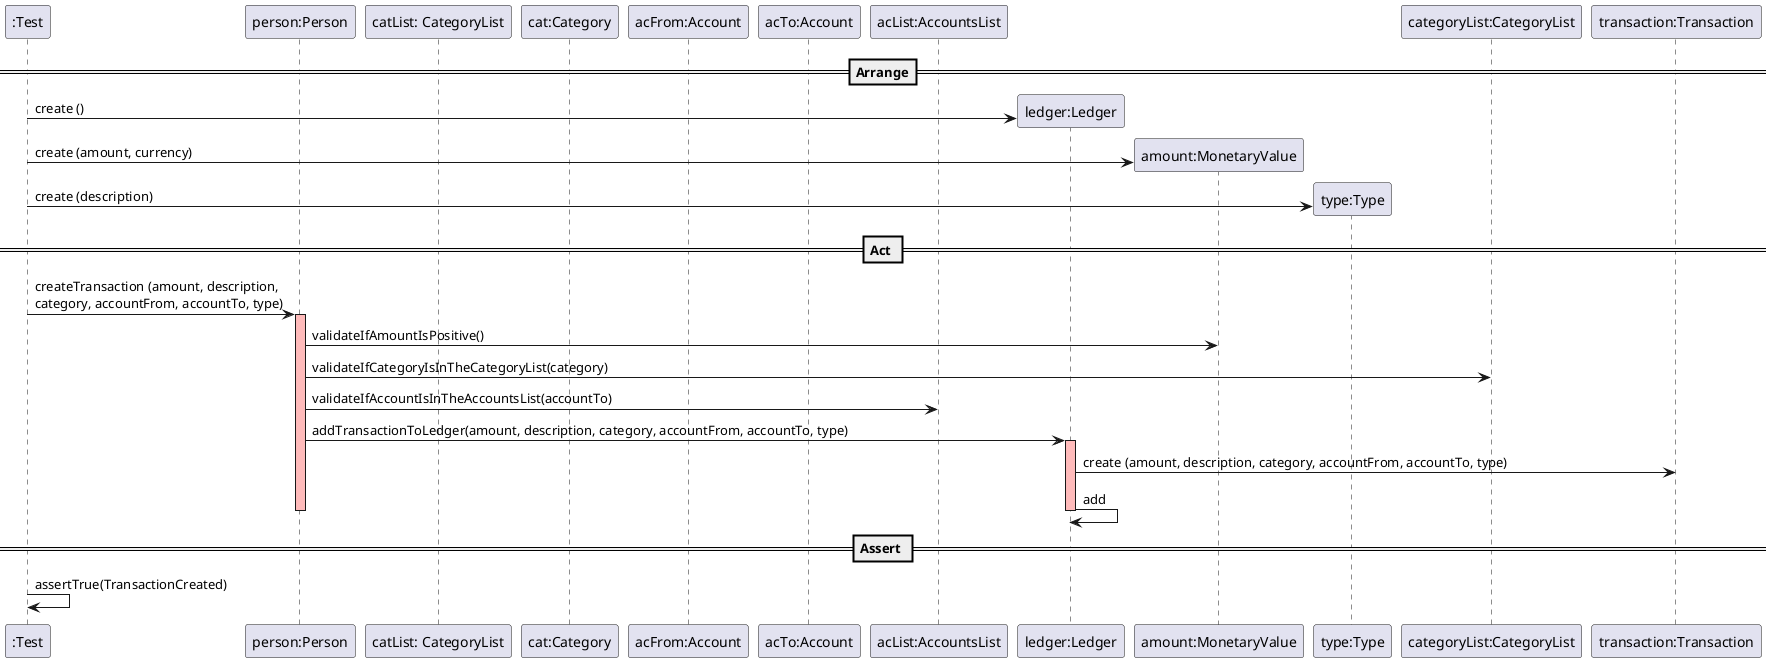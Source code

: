 @startuml
create ":Test"
==Arrange==
create "person:Person"
create "catList: CategoryList"
create "cat:Category"
create "acFrom:Account"
create "acTo:Account"
create "acList:AccountsList"

create "ledger:Ledger"
":Test" -> "ledger:Ledger" : create ()

create "amount:MonetaryValue"
":Test" -> "amount:MonetaryValue" : create (amount, currency)

create "type:Type"
":Test" -> "type:Type" : create (description)

== Act ==

":Test" -> "person:Person" : createTransaction (amount, description, \ncategory, accountFrom, accountTo, type)
activate "person:Person"  #FFBBBB

"person:Person" -> "amount:MonetaryValue" : validateIfAmountIsPositive()

"person:Person" -> "categoryList:CategoryList" : validateIfCategoryIsInTheCategoryList(category)

"person:Person" -> "acList:AccountsList" : validateIfAccountIsInTheAccountsList(accountTo)

"person:Person" -> "ledger:Ledger" : addTransactionToLedger(amount, description, category, accountFrom, accountTo, type)
activate "ledger:Ledger"  #FFBBBB

"ledger:Ledger" -> "transaction:Transaction" : create (amount, description, category, accountFrom, accountTo, type)

"ledger:Ledger" -> "ledger:Ledger": add
deactivate "ledger:Ledger"  #FFBBBB
deactivate "person:Person"  #FFBBBB

== Assert ==

":Test" -> ":Test" : assertTrue(TransactionCreated)

@enduml